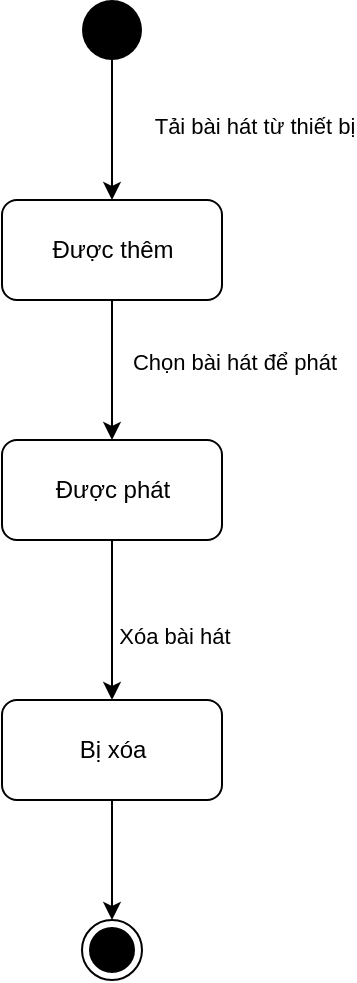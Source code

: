 <mxfile version="13.9.7" type="google"><diagram id="3DeaWVVcc6UOjmffEOLW" name="Page-1"><mxGraphModel dx="1103" dy="585" grid="1" gridSize="10" guides="1" tooltips="1" connect="1" arrows="1" fold="1" page="1" pageScale="1" pageWidth="827" pageHeight="1169" math="0" shadow="0"><root><mxCell id="0"/><mxCell id="1" parent="0"/><mxCell id="4SzwLq5WkV5w5kFztJrr-1" style="edgeStyle=orthogonalEdgeStyle;rounded=0;orthogonalLoop=1;jettySize=auto;html=1;" parent="1" source="4SzwLq5WkV5w5kFztJrr-3" target="4SzwLq5WkV5w5kFztJrr-10" edge="1"><mxGeometry relative="1" as="geometry"/></mxCell><mxCell id="4SzwLq5WkV5w5kFztJrr-2" value="Chọn bài hát để phát" style="edgeLabel;html=1;align=center;verticalAlign=middle;resizable=0;points=[];" parent="4SzwLq5WkV5w5kFztJrr-1" vertex="1" connectable="0"><mxGeometry x="0.131" y="1" relative="1" as="geometry"><mxPoint x="60" y="-9.17" as="offset"/></mxGeometry></mxCell><mxCell id="4SzwLq5WkV5w5kFztJrr-3" value="Được thêm" style="html=1;rounded=1" parent="1" vertex="1"><mxGeometry x="344" y="150" width="110" height="50" as="geometry"/></mxCell><mxCell id="4SzwLq5WkV5w5kFztJrr-4" style="edgeStyle=orthogonalEdgeStyle;rounded=0;orthogonalLoop=1;jettySize=auto;html=1;" parent="1" source="4SzwLq5WkV5w5kFztJrr-7" target="4SzwLq5WkV5w5kFztJrr-3" edge="1"><mxGeometry relative="1" as="geometry"/></mxCell><mxCell id="4SzwLq5WkV5w5kFztJrr-5" value="Tải bài hát từ thiết bị" style="edgeLabel;html=1;align=center;verticalAlign=middle;resizable=0;points=[];" parent="4SzwLq5WkV5w5kFztJrr-4" vertex="1" connectable="0"><mxGeometry x="0.154" y="-3" relative="1" as="geometry"><mxPoint x="74" y="-7.93" as="offset"/></mxGeometry></mxCell><mxCell id="4SzwLq5WkV5w5kFztJrr-7" value="" style="ellipse;fillColor=#000000;strokeColor=none;" parent="1" vertex="1"><mxGeometry x="384" y="50" width="30" height="30" as="geometry"/></mxCell><mxCell id="4SzwLq5WkV5w5kFztJrr-8" style="edgeStyle=orthogonalEdgeStyle;rounded=0;orthogonalLoop=1;jettySize=auto;html=1;" parent="1" source="4SzwLq5WkV5w5kFztJrr-10" target="4SzwLq5WkV5w5kFztJrr-12" edge="1"><mxGeometry relative="1" as="geometry"/></mxCell><mxCell id="4SzwLq5WkV5w5kFztJrr-9" value="Xóa bài hát" style="edgeLabel;html=1;align=center;verticalAlign=middle;resizable=0;points=[];" parent="4SzwLq5WkV5w5kFztJrr-8" vertex="1" connectable="0"><mxGeometry x="-0.212" relative="1" as="geometry"><mxPoint x="31" y="16.55" as="offset"/></mxGeometry></mxCell><mxCell id="4SzwLq5WkV5w5kFztJrr-10" value="Được phát" style="html=1;rounded=1" parent="1" vertex="1"><mxGeometry x="344" y="270" width="110" height="50" as="geometry"/></mxCell><mxCell id="4SzwLq5WkV5w5kFztJrr-11" style="edgeStyle=orthogonalEdgeStyle;rounded=0;orthogonalLoop=1;jettySize=auto;html=1;" parent="1" source="4SzwLq5WkV5w5kFztJrr-12" target="4SzwLq5WkV5w5kFztJrr-13" edge="1"><mxGeometry relative="1" as="geometry"/></mxCell><mxCell id="4SzwLq5WkV5w5kFztJrr-12" value="Bị xóa" style="html=1;rounded=1" parent="1" vertex="1"><mxGeometry x="344" y="400" width="110" height="50" as="geometry"/></mxCell><mxCell id="4SzwLq5WkV5w5kFztJrr-13" value="" style="ellipse;html=1;shape=endState;fillColor=#000000;strokeColor=#000000;" parent="1" vertex="1"><mxGeometry x="384" y="510" width="30" height="30" as="geometry"/></mxCell></root></mxGraphModel></diagram></mxfile>